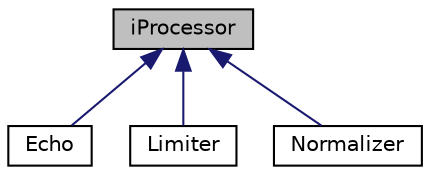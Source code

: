 digraph "iProcessor"
{
 // LATEX_PDF_SIZE
  edge [fontname="Helvetica",fontsize="10",labelfontname="Helvetica",labelfontsize="10"];
  node [fontname="Helvetica",fontsize="10",shape=record];
  Node1 [label="iProcessor",height=0.2,width=0.4,color="black", fillcolor="grey75", style="filled", fontcolor="black",tooltip="iProcessor class is where modification classes inherit from."];
  Node1 -> Node2 [dir="back",color="midnightblue",fontsize="10",style="solid",fontname="Helvetica"];
  Node2 [label="Echo",height=0.2,width=0.4,color="black", fillcolor="white", style="filled",URL="$classEcho.html",tooltip=" "];
  Node1 -> Node3 [dir="back",color="midnightblue",fontsize="10",style="solid",fontname="Helvetica"];
  Node3 [label="Limiter",height=0.2,width=0.4,color="black", fillcolor="white", style="filled",URL="$classLimiter.html",tooltip=" "];
  Node1 -> Node4 [dir="back",color="midnightblue",fontsize="10",style="solid",fontname="Helvetica"];
  Node4 [label="Normalizer",height=0.2,width=0.4,color="black", fillcolor="white", style="filled",URL="$classNormalizer.html",tooltip=" "];
}
